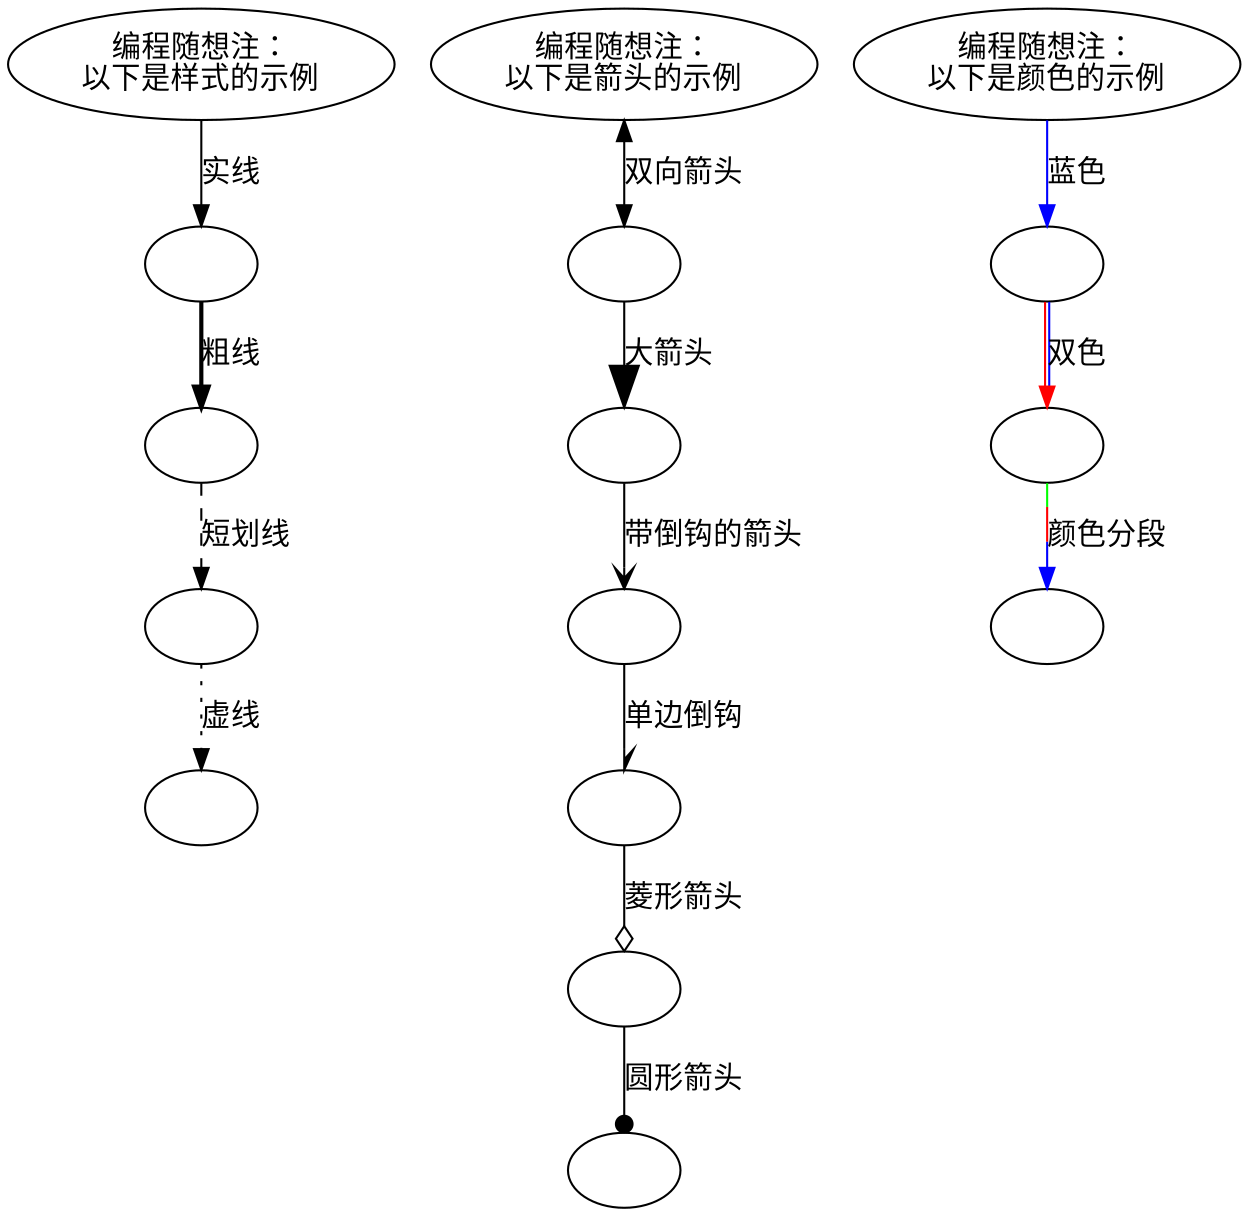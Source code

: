 // ◇连线（edge）
// 
// 　　聊完【节点/node】，再来聊【连线/edge】。
// 　　如前面所示，无向图的连线用 -- 表示，有向图的连线用 -> 表示，非常形象。定义连线的语句也是以分号结尾。
// 　　连线与节点的关键差异之处在于——节点有名称而【连线没有名称】。
// 
// ◇连线（edge）的属性
// 
// 　　连线也可以设置属性，其属性写在定义连线的语句末尾，语法类似节点属性。
// 　　常用的【属性名】包括如下：
// label——标题
// color——颜色
// style——线条的样式
// dir——连线的方向（仅用于有向图，可设置：正向箭头、反向箭头、双向箭头）
// arrowhead——前端的样式
// arrowtail——末端的样式
// （还有更多属性，可以参见官网“这个链接”）
// 
// 　　下面给几个示例，你自己去揣摩（以【有向图】作示范）
digraph edge_attr
{
    style0[label="编程随想注：\n以下是样式的示例"];
    style1[label=""] style2[label=""] style3[label=""] style4[label=""];

    style0 -> style1 [style=solid, label="实线"];
    style1 -> style2 [style=bold, label="粗线"];
    style2 -> style3 [style=dashed, label="短划线"];
    style3 -> style4 [style=dotted, label="虚线"];

    arrow0[label="编程随想注：\n以下是箭头的示例"];
    arrow1[label=""] arrow2[label=""] arrow3[label=""] arrow4[label=""] arrow5[label=""] arrow6[label=""];
    arrow0 -> arrow1 [dir=both, label="双向箭头"];
    arrow1 -> arrow2 [arrowsize=2.0, label="大箭头"];
    arrow2 -> arrow3 [arrowhead="open", label="带倒钩的箭头"];
    arrow3 -> arrow4 [arrowhead="halfopen", label="单边倒钩"];
    arrow4 -> arrow5 [arrowhead="ediamond", label="菱形箭头"];
    arrow5 -> arrow6 [arrowhead="dot", label="圆形箭头"];

    color0[label="编程随想注：\n以下是颜色的示例"];
    color1[label=""] color2[label=""] color3[label=""];
    color0 -> color1 [color="blue", label="蓝色"];
    color1 -> color2 [color="red:blue", label="双色"];
    color2 -> color3 [color="green:red;0.4:blue", label="颜色分段"];
}